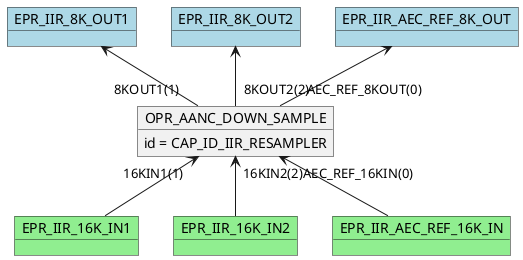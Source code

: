 @startuml

    object OPR_AANC_DOWN_SAMPLE
    OPR_AANC_DOWN_SAMPLE : id = CAP_ID_IIR_RESAMPLER
    object EPR_IIR_16K_IN1 #lightgreen
    OPR_AANC_DOWN_SAMPLE "16KIN1(1)" <-- EPR_IIR_16K_IN1
    object EPR_IIR_16K_IN2 #lightgreen
    OPR_AANC_DOWN_SAMPLE "16KIN2(2)" <-- EPR_IIR_16K_IN2
    object EPR_IIR_AEC_REF_16K_IN #lightgreen
    OPR_AANC_DOWN_SAMPLE "AEC_REF_16KIN(0)" <-- EPR_IIR_AEC_REF_16K_IN
    object EPR_IIR_8K_OUT1 #lightblue
    EPR_IIR_8K_OUT1 <-- "8KOUT1(1)" OPR_AANC_DOWN_SAMPLE
    object EPR_IIR_8K_OUT2 #lightblue
    EPR_IIR_8K_OUT2 <-- "8KOUT2(2)" OPR_AANC_DOWN_SAMPLE
    object EPR_IIR_AEC_REF_8K_OUT #lightblue
    EPR_IIR_AEC_REF_8K_OUT <-- "AEC_REF_8KOUT(0)" OPR_AANC_DOWN_SAMPLE
@enduml
